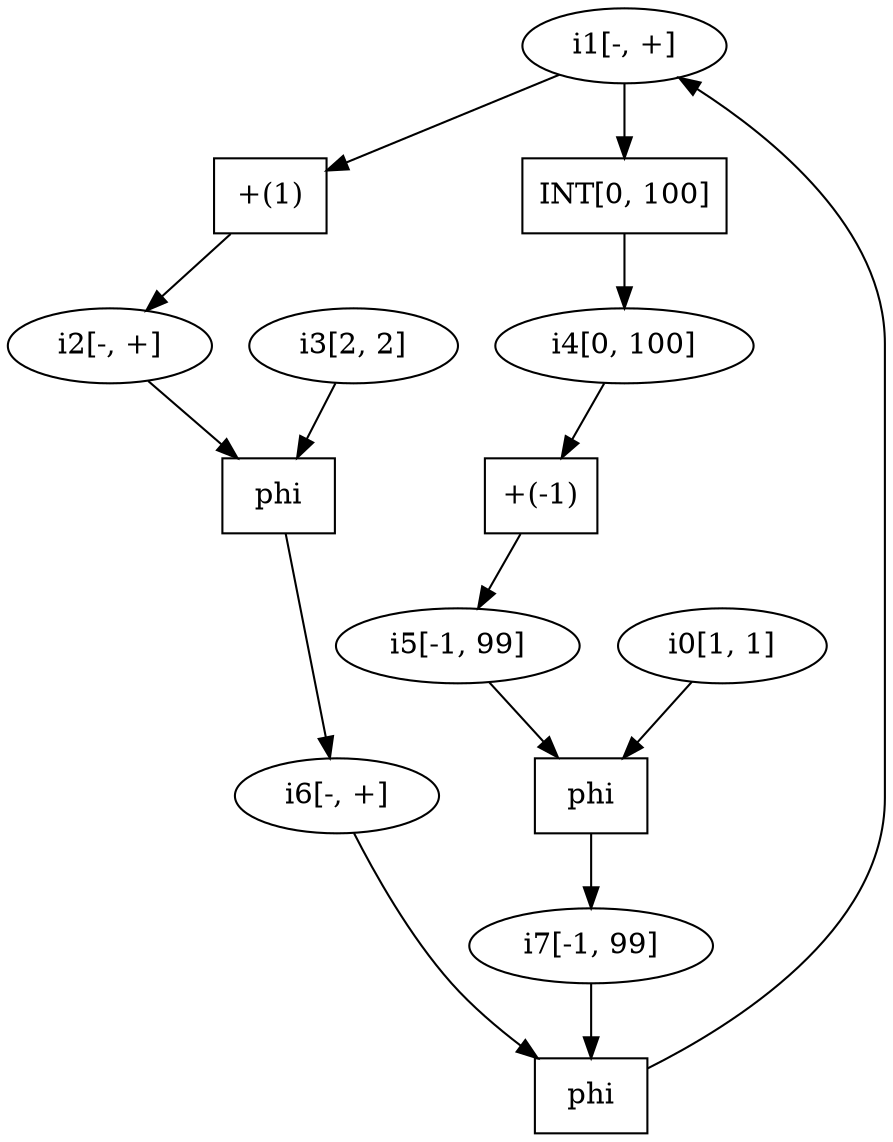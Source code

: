 digraph "After cropping analysis" {
  i1 [label=" i1[-, +] "]
  i0 [label=" i0[1, 1] "]
  i3 [label=" i3[2, 2] "]
  i2 [label=" i2[-, +] "]
  i5 [label=" i5[-1, 99] "]
  i4 [label=" i4[0, 100] "]
  i7 [label=" i7[-1, 99] "]
  i6 [label=" i6[-, +] "]
  384896 [shape=box,label =" phi "]
  i0 -> 384896
  i5 -> 384896
  384896 -> i7

  384936 [shape=box,label =" phi "]
  i2 -> 384936
  i3 -> 384936
  384936 -> i6

  384976 [shape=box,label =" phi "]
  i6 -> 384976
  i7 -> 384976
  384976 -> i1

  409648 [shape=box,label ="+(1)"]
  i1 -> 409648
  409648 -> i2

  409728 [shape=box,label ="INT[0, 100]"]
  i1 -> 409728
  409728 -> i4

  409768 [shape=box,label ="+(-1)"]
  i4 -> 409768
  409768 -> i5

}
